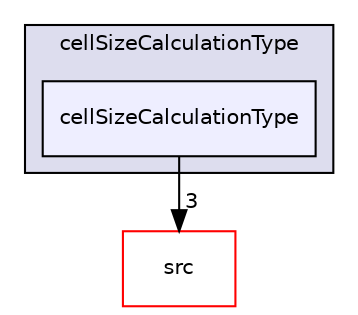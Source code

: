 digraph "applications/utilities/mesh/generation/foamyMesh/conformalVoronoiMesh/cellSizeControlSurfaces/surfaceCellSizeFunction/cellSizeCalculationType/cellSizeCalculationType" {
  bgcolor=transparent;
  compound=true
  node [ fontsize="10", fontname="Helvetica"];
  edge [ labelfontsize="10", labelfontname="Helvetica"];
  subgraph clusterdir_a697956e4d559fffbd58795d684dfd83 {
    graph [ bgcolor="#ddddee", pencolor="black", label="cellSizeCalculationType" fontname="Helvetica", fontsize="10", URL="dir_a697956e4d559fffbd58795d684dfd83.html"]
  dir_4b32007aaf06d58f51fdc3e678ece01a [shape=box, label="cellSizeCalculationType", style="filled", fillcolor="#eeeeff", pencolor="black", URL="dir_4b32007aaf06d58f51fdc3e678ece01a.html"];
  }
  dir_68267d1309a1af8e8297ef4c3efbcdba [shape=box label="src" color="red" URL="dir_68267d1309a1af8e8297ef4c3efbcdba.html"];
  dir_4b32007aaf06d58f51fdc3e678ece01a->dir_68267d1309a1af8e8297ef4c3efbcdba [headlabel="3", labeldistance=1.5 headhref="dir_000534_000738.html"];
}
